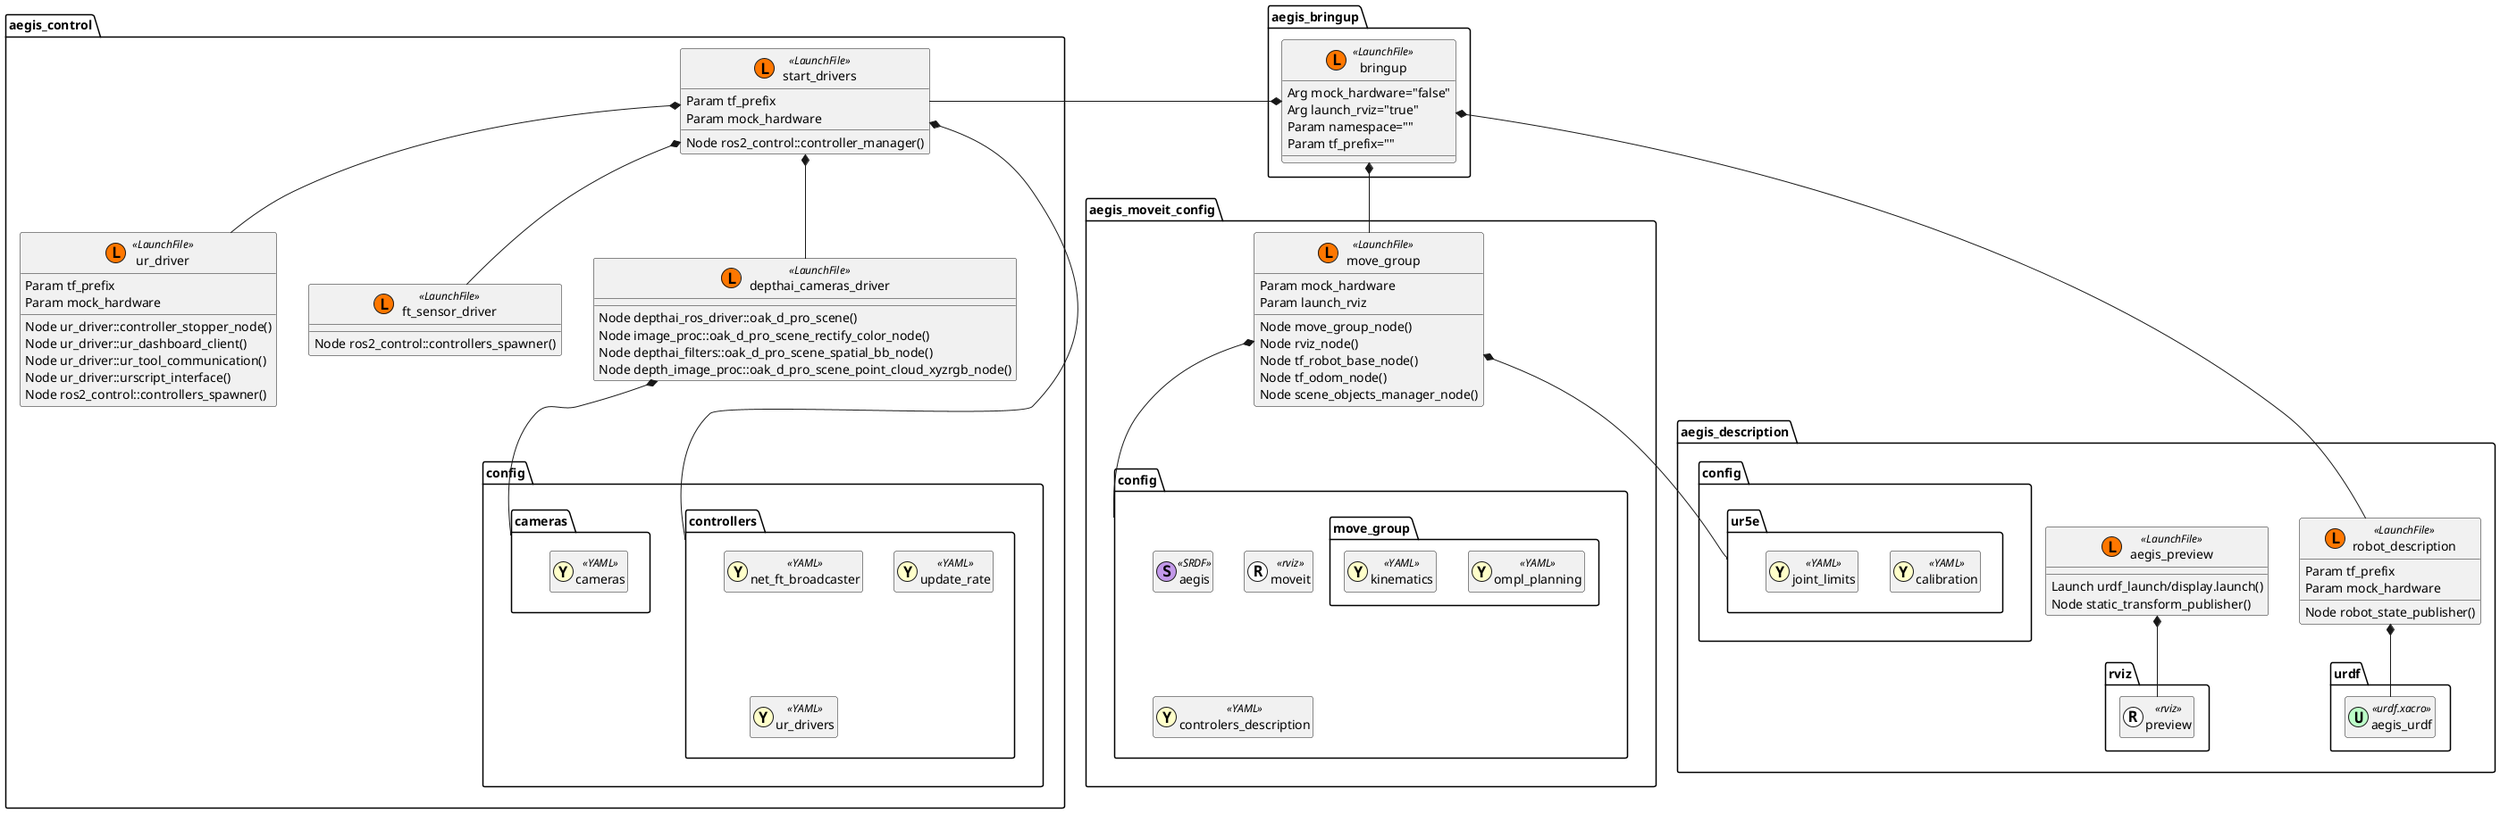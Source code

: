 @startuml
package aegis_bringup {
    class bringup << (L,#FF7700) LaunchFile >> {
        Arg mock_hardware="false"
        Arg launch_rviz="true"
        Param namespace=""
        Param tf_prefix=""
    }
}

package aegis_control {
    class start_drivers << (L,#FF7700) LaunchFile >> {
        Param tf_prefix
        Param mock_hardware
        Node ros2_control::controller_manager()
    }
    class ur_driver << (L,#FF7700) LaunchFile >> {
        Param tf_prefix
        Param mock_hardware
        Node ur_driver::controller_stopper_node()
        Node ur_driver::ur_dashboard_client()
        Node ur_driver::ur_tool_communication()
        Node ur_driver::urscript_interface()
        Node ros2_control::controllers_spawner()
    }
    class ft_sensor_driver << (L,#FF7700) LaunchFile >> {
        Node ros2_control::controllers_spawner()
    }
    class depthai_cameras_driver << (L,#FF7700) LaunchFile >> {
        Node depthai_ros_driver::oak_d_pro_scene()
        Node image_proc::oak_d_pro_scene_rectify_color_node()
        Node depthai_filters::oak_d_pro_scene_spatial_bb_node()
        Node depth_image_proc::oak_d_pro_scene_point_cloud_xyzrgb_node()
    }

    package config {
        package controllers {
            class net_ft_broadcaster << (Y,#ffffc9) YAML >> {}
            class update_rate << (Y,#ffffc9) YAML >> {}
            class ur_drivers << (Y,#ffffc9) YAML >> {}
        }
        package cameras {
            class cameras << (Y,#ffffc9) YAML >> {}
        }
    }
}

package aegis_description {
    class aegis_preview << (L,#FF7700) LaunchFile >> {
        Launch urdf_launch/display.launch()
        Node static_transform_publisher()
    }

    class robot_description << (L,#FF7700) LaunchFile >> {
        Param tf_prefix
        Param mock_hardware
        Node robot_state_publisher()
    }

    package config {
        package ur5e {
            class calibration << (Y,#ffffc9) YAML >> {}
            class joint_limits << (Y,#ffffc9) YAML >> {}
        }
    }

    package urdf {
        class aegis_urdf << (U,#bcffc8) urdf.xacro >> {}
    }

    package rviz {
        class preview << (R,#ffffff) rviz >> {}
    }
}

package aegis_moveit_config {
    class move_group << (L,#FF7700) LaunchFile >> {
        Param mock_hardware
        Param launch_rviz
        Node move_group_node()
        Node rviz_node()
        Node tf_robot_base_node()
        Node tf_odom_node()
        Node scene_objects_manager_node()
    }
    package config {
        class aegis << (S,#c298e9) SRDF >> {}
        package move_group {
            class ompl_planning << (Y,#ffffc9) YAML >> {}
            class kinematics << (Y,#ffffc9) YAML >> {}
        }
        class moveit << (R,#ffffff) rviz >> {}
        class controlers_description << (Y,#ffffc9) YAML >> {}
    }
}


aegis_bringup.bringup *-left- aegis_control.start_drivers
aegis_bringup.bringup *-- aegis_moveit_config.move_group
aegis_bringup.bringup *-- aegis_description.robot_description
aegis_description.robot_description *-- aegis_description.urdf.aegis_urdf

aegis_control.start_drivers *-- aegis_control.ur_driver
aegis_control.start_drivers *-- aegis_control.ft_sensor_driver
aegis_control.start_drivers *-- aegis_control.depthai_cameras_driver
aegis_control.start_drivers *-- aegis_control.config.controllers
aegis_control.depthai_cameras_driver *-- aegis_control.config.cameras

aegis_moveit_config.move_group *-- aegis_moveit_config.config
aegis_moveit_config.move_group *-- aegis_description.config.ur5e

aegis_description.aegis_preview *-- aegis_description.rviz.preview

skinparam classAttributeIconSize 0
hide << YAML >> members
hide << urdf.xacro >> members
hide << SRDF >> members
hide << rviz >> members
@enduml
